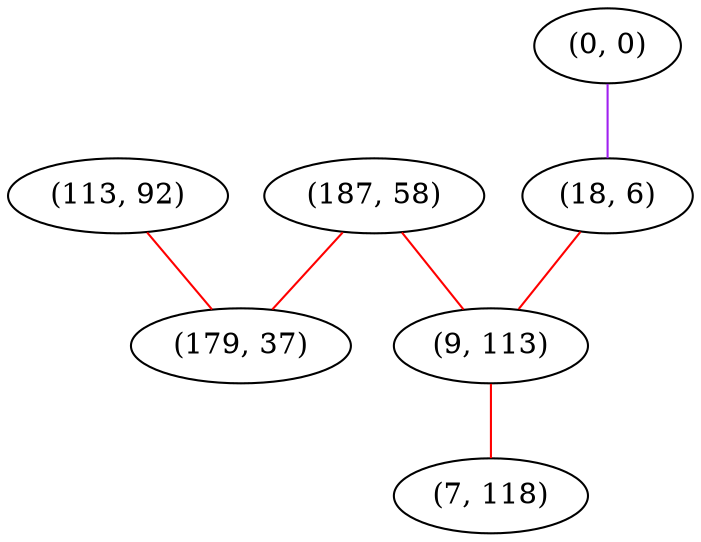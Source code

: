 graph "" {
"(187, 58)";
"(0, 0)";
"(113, 92)";
"(179, 37)";
"(18, 6)";
"(9, 113)";
"(7, 118)";
"(187, 58)" -- "(9, 113)"  [color=red, key=0, weight=1];
"(187, 58)" -- "(179, 37)"  [color=red, key=0, weight=1];
"(0, 0)" -- "(18, 6)"  [color=purple, key=0, weight=4];
"(113, 92)" -- "(179, 37)"  [color=red, key=0, weight=1];
"(18, 6)" -- "(9, 113)"  [color=red, key=0, weight=1];
"(9, 113)" -- "(7, 118)"  [color=red, key=0, weight=1];
}
